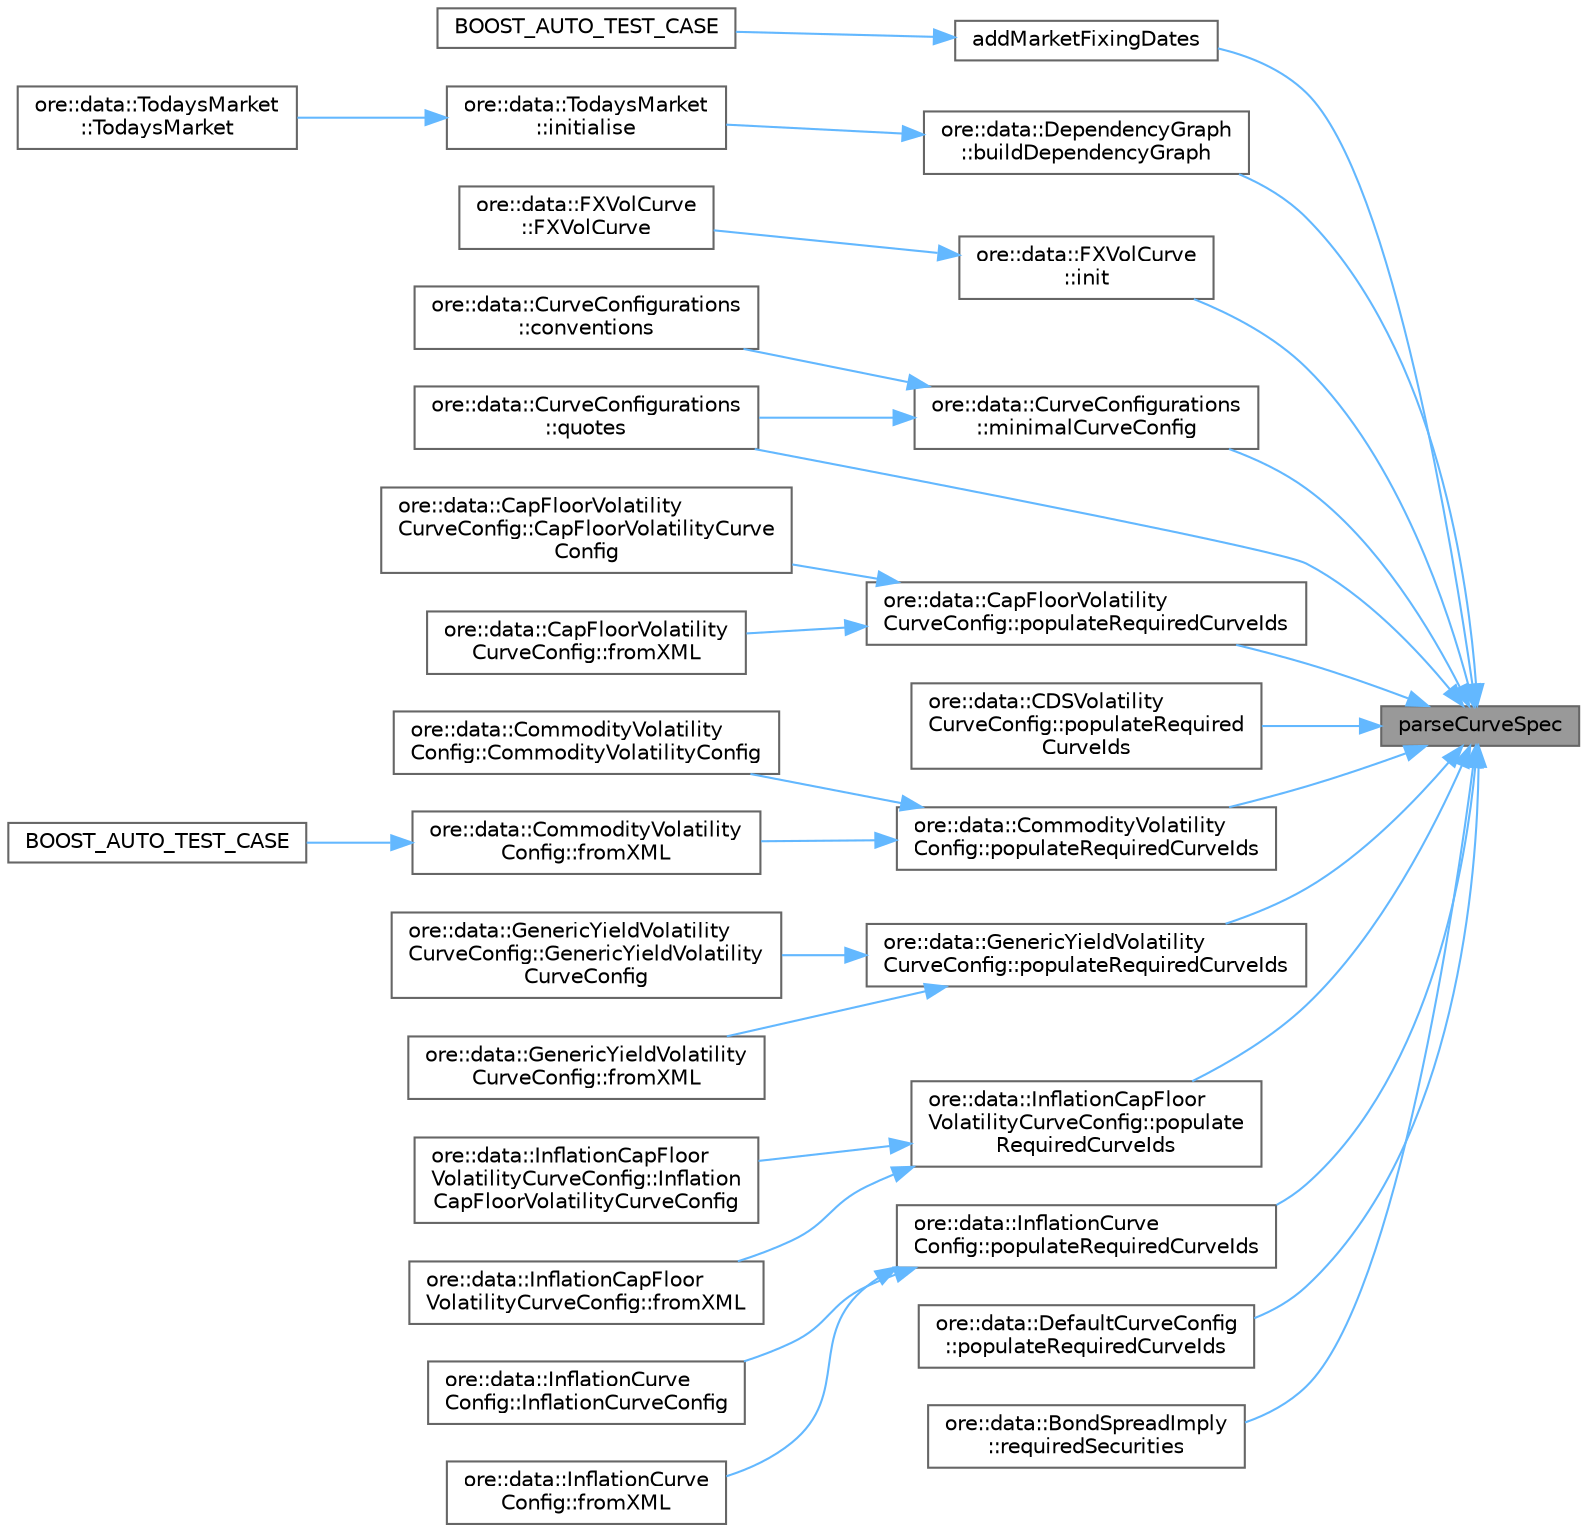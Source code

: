 digraph "parseCurveSpec"
{
 // INTERACTIVE_SVG=YES
 // LATEX_PDF_SIZE
  bgcolor="transparent";
  edge [fontname=Helvetica,fontsize=10,labelfontname=Helvetica,labelfontsize=10];
  node [fontname=Helvetica,fontsize=10,shape=box,height=0.2,width=0.4];
  rankdir="RL";
  Node1 [label="parseCurveSpec",height=0.2,width=0.4,color="gray40", fillcolor="grey60", style="filled", fontcolor="black",tooltip="function to convert a string into a curve spec"];
  Node1 -> Node2 [dir="back",color="steelblue1",style="solid"];
  Node2 [label="addMarketFixingDates",height=0.2,width=0.4,color="grey40", fillcolor="white", style="filled",URL="$namespaceore_1_1data.html#a679d89696aea99b50e404364e8cd8c60",tooltip=" "];
  Node2 -> Node3 [dir="back",color="steelblue1",style="solid"];
  Node3 [label="BOOST_AUTO_TEST_CASE",height=0.2,width=0.4,color="grey40", fillcolor="white", style="filled",URL="$test_2fixings_8cpp.html#a67ada7956eb90fe9fbecd12a611892ab",tooltip=" "];
  Node1 -> Node4 [dir="back",color="steelblue1",style="solid"];
  Node4 [label="ore::data::DependencyGraph\l::buildDependencyGraph",height=0.2,width=0.4,color="grey40", fillcolor="white", style="filled",URL="$classore_1_1data_1_1_dependency_graph.html#a32f251ee6ad9521e1cb321a91d778da5",tooltip=" "];
  Node4 -> Node5 [dir="back",color="steelblue1",style="solid"];
  Node5 [label="ore::data::TodaysMarket\l::initialise",height=0.2,width=0.4,color="grey40", fillcolor="white", style="filled",URL="$classore_1_1data_1_1_todays_market.html#a0816e5ec53019bee5353fea5fc006eb1",tooltip=" "];
  Node5 -> Node6 [dir="back",color="steelblue1",style="solid"];
  Node6 [label="ore::data::TodaysMarket\l::TodaysMarket",height=0.2,width=0.4,color="grey40", fillcolor="white", style="filled",URL="$classore_1_1data_1_1_todays_market.html#ad79acb672b27bd7258f228494d94cb32",tooltip="Constructor taking pointers and allowing for a lazy build of the market objects."];
  Node1 -> Node7 [dir="back",color="steelblue1",style="solid"];
  Node7 [label="ore::data::FXVolCurve\l::init",height=0.2,width=0.4,color="grey40", fillcolor="white", style="filled",URL="$classore_1_1data_1_1_f_x_vol_curve.html#aa5334770a51cbfa81ecf8b7d14a3acf1",tooltip=" "];
  Node7 -> Node8 [dir="back",color="steelblue1",style="solid"];
  Node8 [label="ore::data::FXVolCurve\l::FXVolCurve",height=0.2,width=0.4,color="grey40", fillcolor="white", style="filled",URL="$classore_1_1data_1_1_f_x_vol_curve.html#af2e42c318046fe68ebaa0a7d0cc5067d",tooltip="Detailed constructor."];
  Node1 -> Node9 [dir="back",color="steelblue1",style="solid"];
  Node9 [label="ore::data::CurveConfigurations\l::minimalCurveConfig",height=0.2,width=0.4,color="grey40", fillcolor="white", style="filled",URL="$classore_1_1data_1_1_curve_configurations.html#a31d4adafa2437c53b70d4a892b1b6865",tooltip=" "];
  Node9 -> Node10 [dir="back",color="steelblue1",style="solid"];
  Node10 [label="ore::data::CurveConfigurations\l::conventions",height=0.2,width=0.4,color="grey40", fillcolor="white", style="filled",URL="$classore_1_1data_1_1_curve_configurations.html#a2cbdfa0039d32b2f2ef8a3d1f72fddc2",tooltip=" "];
  Node9 -> Node11 [dir="back",color="steelblue1",style="solid"];
  Node11 [label="ore::data::CurveConfigurations\l::quotes",height=0.2,width=0.4,color="grey40", fillcolor="white", style="filled",URL="$classore_1_1data_1_1_curve_configurations.html#a0d408d4b14a8796bba537a5eb91a401f",tooltip=" "];
  Node1 -> Node12 [dir="back",color="steelblue1",style="solid"];
  Node12 [label="ore::data::CapFloorVolatility\lCurveConfig::populateRequiredCurveIds",height=0.2,width=0.4,color="grey40", fillcolor="white", style="filled",URL="$classore_1_1data_1_1_cap_floor_volatility_curve_config.html#a09cdbe524aa89af7bba59a844397ebb9",tooltip="Populate required curve ids."];
  Node12 -> Node13 [dir="back",color="steelblue1",style="solid"];
  Node13 [label="ore::data::CapFloorVolatility\lCurveConfig::CapFloorVolatilityCurve\lConfig",height=0.2,width=0.4,color="grey40", fillcolor="white", style="filled",URL="$classore_1_1data_1_1_cap_floor_volatility_curve_config.html#a46344cb0373ba28c6c5b26dd90d69b80",tooltip="Detailled constructor for proxy config."];
  Node12 -> Node14 [dir="back",color="steelblue1",style="solid"];
  Node14 [label="ore::data::CapFloorVolatility\lCurveConfig::fromXML",height=0.2,width=0.4,color="grey40", fillcolor="white", style="filled",URL="$classore_1_1data_1_1_cap_floor_volatility_curve_config.html#a7741ae0fc924943de5bfe02928262eb7",tooltip=" "];
  Node1 -> Node15 [dir="back",color="steelblue1",style="solid"];
  Node15 [label="ore::data::CDSVolatility\lCurveConfig::populateRequired\lCurveIds",height=0.2,width=0.4,color="grey40", fillcolor="white", style="filled",URL="$classore_1_1data_1_1_c_d_s_volatility_curve_config.html#a09cdbe524aa89af7bba59a844397ebb9",tooltip="Populate required curve ids."];
  Node1 -> Node16 [dir="back",color="steelblue1",style="solid"];
  Node16 [label="ore::data::CommodityVolatility\lConfig::populateRequiredCurveIds",height=0.2,width=0.4,color="grey40", fillcolor="white", style="filled",URL="$classore_1_1data_1_1_commodity_volatility_config.html#a09cdbe524aa89af7bba59a844397ebb9",tooltip=" "];
  Node16 -> Node17 [dir="back",color="steelblue1",style="solid"];
  Node17 [label="ore::data::CommodityVolatility\lConfig::CommodityVolatilityConfig",height=0.2,width=0.4,color="grey40", fillcolor="white", style="filled",URL="$classore_1_1data_1_1_commodity_volatility_config.html#aadd0c5e934fa2c7d014a8641f4e5b230",tooltip="Explicit constructor."];
  Node16 -> Node18 [dir="back",color="steelblue1",style="solid"];
  Node18 [label="ore::data::CommodityVolatility\lConfig::fromXML",height=0.2,width=0.4,color="grey40", fillcolor="white", style="filled",URL="$classore_1_1data_1_1_commodity_volatility_config.html#a7741ae0fc924943de5bfe02928262eb7",tooltip=" "];
  Node18 -> Node19 [dir="back",color="steelblue1",style="solid"];
  Node19 [label="BOOST_AUTO_TEST_CASE",height=0.2,width=0.4,color="grey40", fillcolor="white", style="filled",URL="$test_2commodityvolcurveconfig_8cpp.html#a76d2ace592975c551478cdd34b5aa6d1",tooltip=" "];
  Node1 -> Node20 [dir="back",color="steelblue1",style="solid"];
  Node20 [label="ore::data::GenericYieldVolatility\lCurveConfig::populateRequiredCurveIds",height=0.2,width=0.4,color="grey40", fillcolor="white", style="filled",URL="$classore_1_1data_1_1_generic_yield_volatility_curve_config.html#a09cdbe524aa89af7bba59a844397ebb9",tooltip=" "];
  Node20 -> Node21 [dir="back",color="steelblue1",style="solid"];
  Node21 [label="ore::data::GenericYieldVolatility\lCurveConfig::GenericYieldVolatility\lCurveConfig",height=0.2,width=0.4,color="grey40", fillcolor="white", style="filled",URL="$classore_1_1data_1_1_generic_yield_volatility_curve_config.html#ac7e691e924e692148a5242500352c43d",tooltip="Detailed contructor for proxy config."];
  Node20 -> Node22 [dir="back",color="steelblue1",style="solid"];
  Node22 [label="ore::data::GenericYieldVolatility\lCurveConfig::fromXML",height=0.2,width=0.4,color="grey40", fillcolor="white", style="filled",URL="$classore_1_1data_1_1_generic_yield_volatility_curve_config.html#a7741ae0fc924943de5bfe02928262eb7",tooltip=" "];
  Node1 -> Node23 [dir="back",color="steelblue1",style="solid"];
  Node23 [label="ore::data::InflationCapFloor\lVolatilityCurveConfig::populate\lRequiredCurveIds",height=0.2,width=0.4,color="grey40", fillcolor="white", style="filled",URL="$classore_1_1data_1_1_inflation_cap_floor_volatility_curve_config.html#a09cdbe524aa89af7bba59a844397ebb9",tooltip=" "];
  Node23 -> Node24 [dir="back",color="steelblue1",style="solid"];
  Node24 [label="ore::data::InflationCapFloor\lVolatilityCurveConfig::Inflation\lCapFloorVolatilityCurveConfig",height=0.2,width=0.4,color="grey40", fillcolor="white", style="filled",URL="$classore_1_1data_1_1_inflation_cap_floor_volatility_curve_config.html#a7791d8be46530ebf095894fc78cf0357",tooltip=" "];
  Node23 -> Node25 [dir="back",color="steelblue1",style="solid"];
  Node25 [label="ore::data::InflationCapFloor\lVolatilityCurveConfig::fromXML",height=0.2,width=0.4,color="grey40", fillcolor="white", style="filled",URL="$classore_1_1data_1_1_inflation_cap_floor_volatility_curve_config.html#a7741ae0fc924943de5bfe02928262eb7",tooltip=" "];
  Node1 -> Node26 [dir="back",color="steelblue1",style="solid"];
  Node26 [label="ore::data::InflationCurve\lConfig::populateRequiredCurveIds",height=0.2,width=0.4,color="grey40", fillcolor="white", style="filled",URL="$classore_1_1data_1_1_inflation_curve_config.html#a09cdbe524aa89af7bba59a844397ebb9",tooltip=" "];
  Node26 -> Node27 [dir="back",color="steelblue1",style="solid"];
  Node27 [label="ore::data::InflationCurve\lConfig::InflationCurveConfig",height=0.2,width=0.4,color="grey40", fillcolor="white", style="filled",URL="$classore_1_1data_1_1_inflation_curve_config.html#ae2ed21f1ca5f7248d72ebefedc64977d",tooltip=" "];
  Node26 -> Node28 [dir="back",color="steelblue1",style="solid"];
  Node28 [label="ore::data::InflationCurve\lConfig::fromXML",height=0.2,width=0.4,color="grey40", fillcolor="white", style="filled",URL="$classore_1_1data_1_1_inflation_curve_config.html#a7741ae0fc924943de5bfe02928262eb7",tooltip=" "];
  Node1 -> Node29 [dir="back",color="steelblue1",style="solid"];
  Node29 [label="ore::data::DefaultCurveConfig\l::populateRequiredCurveIds",height=0.2,width=0.4,color="grey40", fillcolor="white", style="filled",URL="$classore_1_1data_1_1_default_curve_config.html#a9b8d673c35b9bb32dccf35404255ef3f",tooltip=" "];
  Node1 -> Node11 [dir="back",color="steelblue1",style="solid"];
  Node1 -> Node30 [dir="back",color="steelblue1",style="solid"];
  Node30 [label="ore::data::BondSpreadImply\l::requiredSecurities",height=0.2,width=0.4,color="grey40", fillcolor="white", style="filled",URL="$classore_1_1data_1_1_bond_spread_imply.html#a483a4260777061b2519aa144d1f9b79f",tooltip=" "];
}
